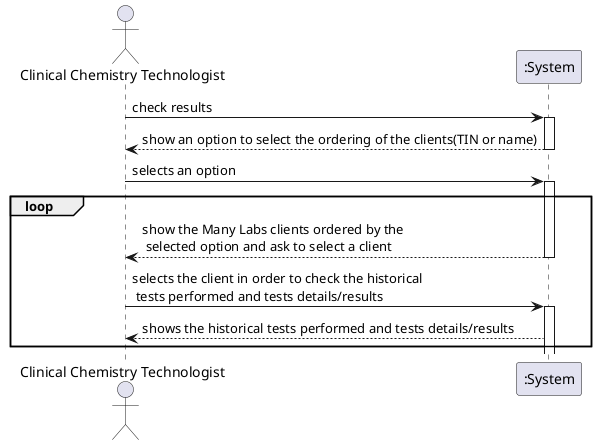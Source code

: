 @startuml
'https://plantuml.com/sequence-diagram

actor "Clinical Chemistry Technologist" as CCT

participant ":System" as SYS

CCT-> SYS : check results
activate SYS
SYS --> CCT : show an option to select the ordering of the clients(TIN or name)
deactivate SYS
CCT-> SYS : selects an option
activate SYS
loop
SYS-->CCT : show the Many Labs clients ordered by the\n selected option and ask to select a client
deactivate SYS
CCT->SYS : selects the client in order to check the historical\n tests performed and tests details/results
activate SYS
SYS-->CCT : shows the historical tests performed and tests details/results
end
@enduml